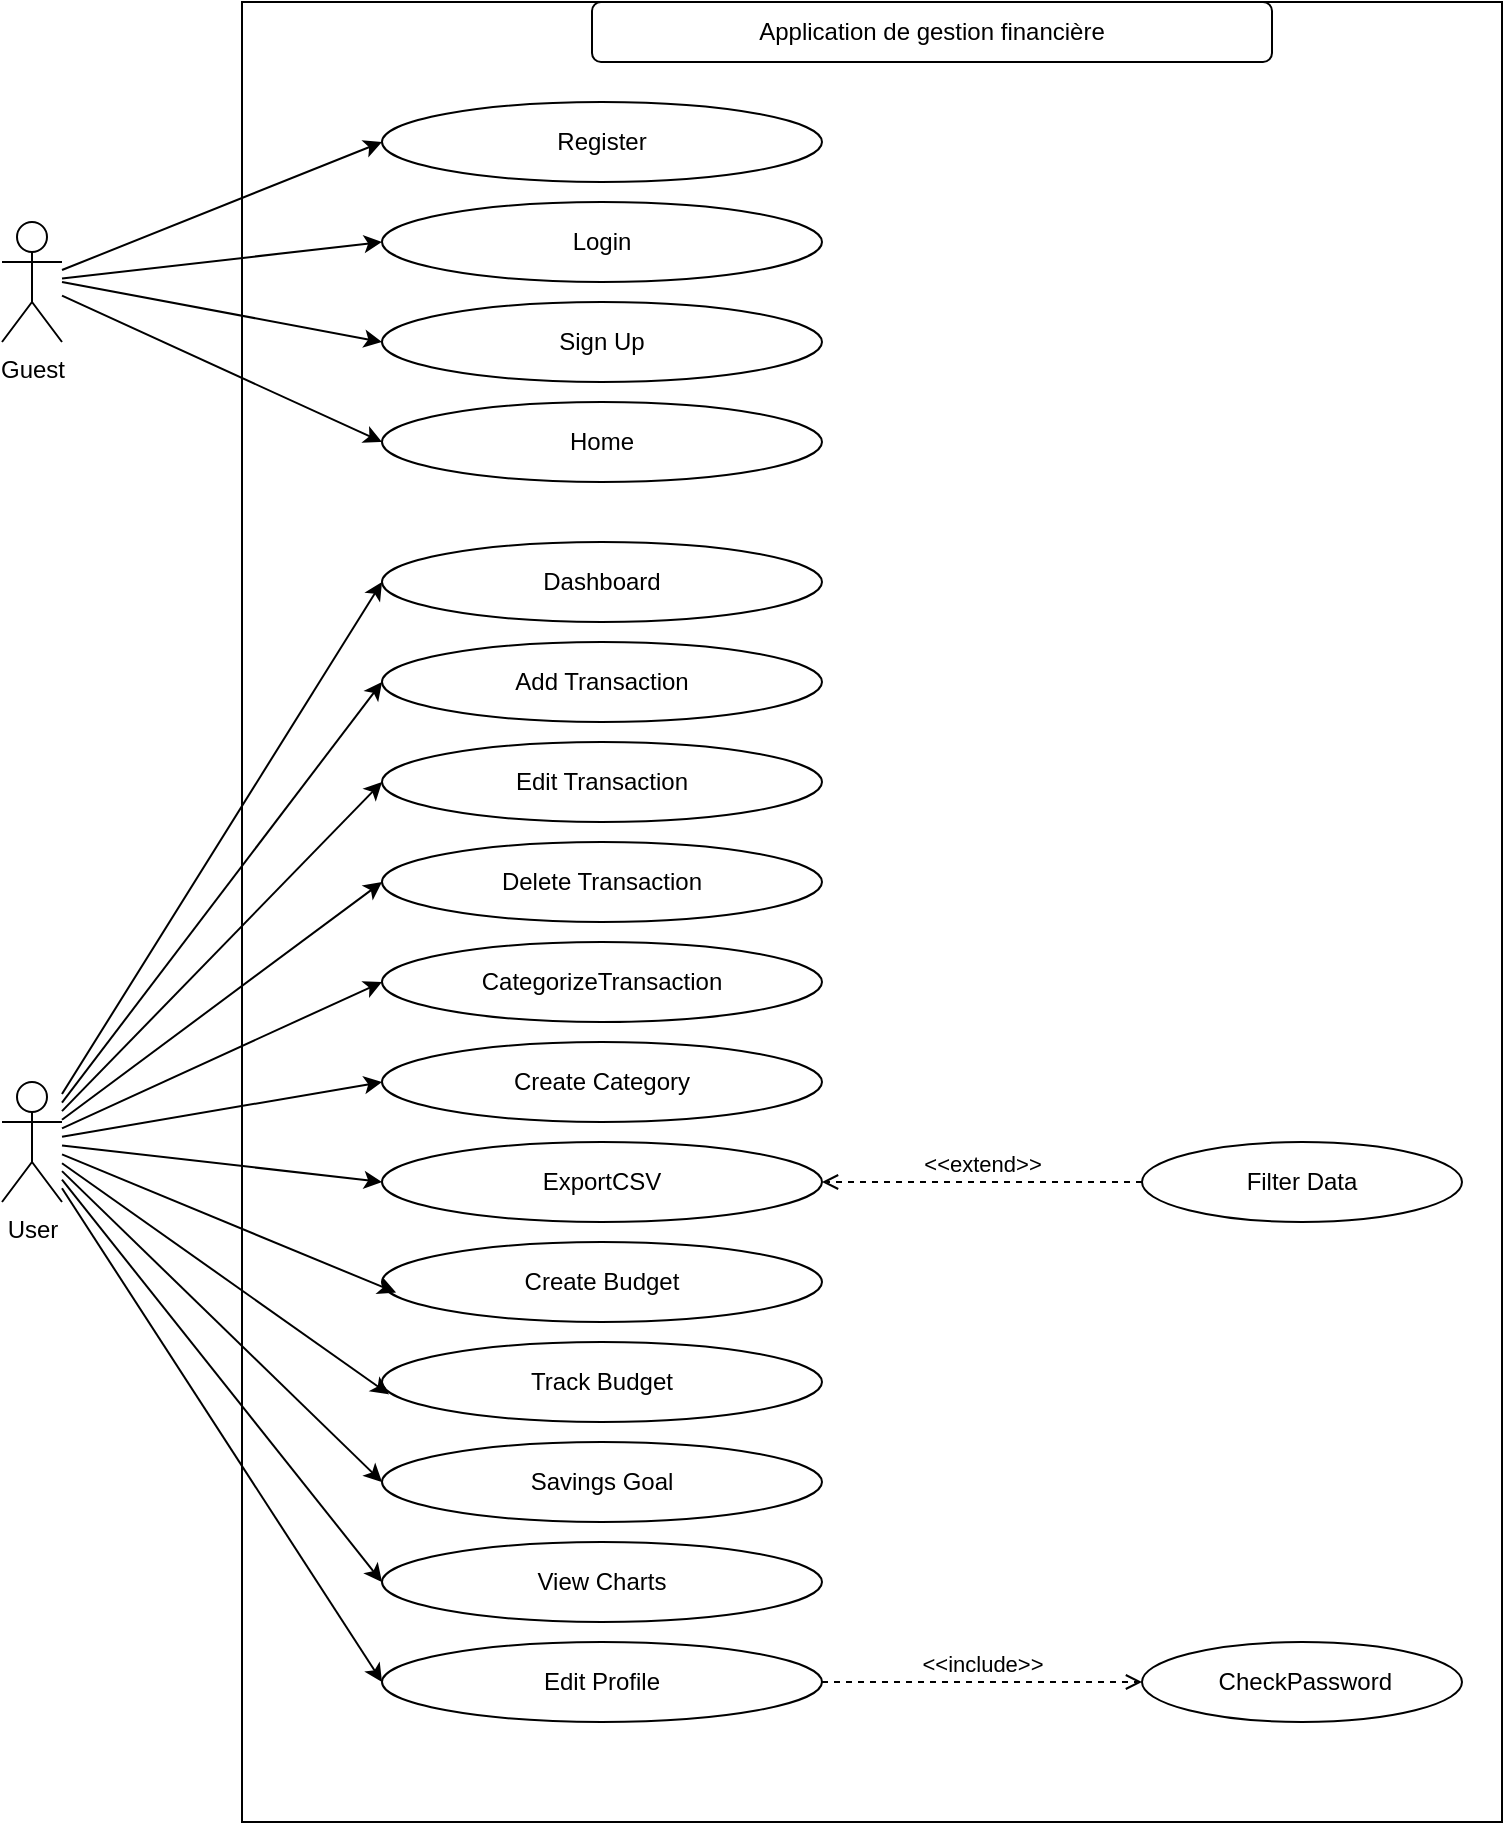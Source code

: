 <mxfile>
    <diagram id="57OExBxEVqMJiefnKhbe" name="Page-1">
        <mxGraphModel dx="1024" dy="750" grid="1" gridSize="10" guides="1" tooltips="1" connect="1" arrows="1" fold="1" page="1" pageScale="1" pageWidth="850" pageHeight="1400" math="0" shadow="0">
            <root>
                <mxCell id="0"/>
                <mxCell id="1" parent="0"/>
                <mxCell id="2" value="" style="rounded=0;whiteSpace=wrap;html=1;" parent="1" vertex="1">
                    <mxGeometry x="170" y="245" width="630" height="910" as="geometry"/>
                </mxCell>
                <mxCell id="3" value="Guest" style="shape=umlActor;verticalLabelPosition=bottom;verticalAlign=top;html=1;outlineConnect=0;" parent="1" vertex="1">
                    <mxGeometry x="50" y="355" width="30" height="60" as="geometry"/>
                </mxCell>
                <mxCell id="156" style="edgeStyle=none;html=1;entryX=0;entryY=0.5;entryDx=0;entryDy=0;" edge="1" parent="1" source="4" target="153">
                    <mxGeometry relative="1" as="geometry">
                        <mxPoint x="100" y="635" as="sourcePoint"/>
                    </mxGeometry>
                </mxCell>
                <mxCell id="170" style="edgeStyle=none;html=1;entryX=0;entryY=0.5;entryDx=0;entryDy=0;" edge="1" parent="1" source="4" target="154">
                    <mxGeometry relative="1" as="geometry"/>
                </mxCell>
                <mxCell id="171" style="edgeStyle=none;html=1;entryX=0;entryY=0.5;entryDx=0;entryDy=0;" edge="1" parent="1" source="4" target="157">
                    <mxGeometry relative="1" as="geometry"/>
                </mxCell>
                <mxCell id="173" style="edgeStyle=none;html=1;entryX=0;entryY=0.5;entryDx=0;entryDy=0;" edge="1" parent="1" source="4" target="159">
                    <mxGeometry relative="1" as="geometry"/>
                </mxCell>
                <mxCell id="174" style="edgeStyle=none;html=1;entryX=0;entryY=0.5;entryDx=0;entryDy=0;" edge="1" parent="1" source="4" target="160">
                    <mxGeometry relative="1" as="geometry"/>
                </mxCell>
                <mxCell id="175" style="edgeStyle=none;html=1;entryX=0;entryY=0.5;entryDx=0;entryDy=0;" edge="1" parent="1" source="4" target="161">
                    <mxGeometry relative="1" as="geometry"/>
                </mxCell>
                <mxCell id="178" style="edgeStyle=none;html=1;entryX=0;entryY=0.5;entryDx=0;entryDy=0;" edge="1" parent="1" source="4" target="165">
                    <mxGeometry relative="1" as="geometry"/>
                </mxCell>
                <mxCell id="179" style="edgeStyle=none;html=1;entryX=0;entryY=0.5;entryDx=0;entryDy=0;" edge="1" parent="1" source="4" target="166">
                    <mxGeometry relative="1" as="geometry"/>
                </mxCell>
                <mxCell id="180" style="edgeStyle=none;html=1;entryX=0;entryY=0.5;entryDx=0;entryDy=0;" edge="1" parent="1" source="4" target="167">
                    <mxGeometry relative="1" as="geometry"/>
                </mxCell>
                <mxCell id="4" value="User" style="shape=umlActor;verticalLabelPosition=bottom;verticalAlign=top;html=1;outlineConnect=0;" parent="1" vertex="1">
                    <mxGeometry x="50" y="785" width="30" height="60" as="geometry"/>
                </mxCell>
                <mxCell id="5" value="Register" style="ellipse;whiteSpace=wrap;html=1;" parent="1" vertex="1">
                    <mxGeometry x="240" y="295" width="220" height="40" as="geometry"/>
                </mxCell>
                <mxCell id="142" value="Login" style="ellipse;whiteSpace=wrap;html=1;" vertex="1" parent="1">
                    <mxGeometry x="240" y="345" width="220" height="40" as="geometry"/>
                </mxCell>
                <mxCell id="143" value="Sign Up" style="ellipse;whiteSpace=wrap;html=1;" vertex="1" parent="1">
                    <mxGeometry x="240" y="395" width="220" height="40" as="geometry"/>
                </mxCell>
                <mxCell id="145" value="Home" style="ellipse;whiteSpace=wrap;html=1;" vertex="1" parent="1">
                    <mxGeometry x="240" y="445" width="220" height="40" as="geometry"/>
                </mxCell>
                <mxCell id="148" value="" style="endArrow=classic;html=1;entryX=0;entryY=0.5;entryDx=0;entryDy=0;" edge="1" parent="1" source="3" target="5">
                    <mxGeometry width="50" height="50" relative="1" as="geometry">
                        <mxPoint x="170" y="515" as="sourcePoint"/>
                        <mxPoint x="220" y="465" as="targetPoint"/>
                    </mxGeometry>
                </mxCell>
                <mxCell id="149" value="" style="endArrow=classic;html=1;entryX=0;entryY=0.5;entryDx=0;entryDy=0;" edge="1" parent="1" source="3" target="142">
                    <mxGeometry width="50" height="50" relative="1" as="geometry">
                        <mxPoint x="110" y="389" as="sourcePoint"/>
                        <mxPoint x="330" y="305" as="targetPoint"/>
                    </mxGeometry>
                </mxCell>
                <mxCell id="150" value="" style="endArrow=classic;html=1;entryX=0;entryY=0.5;entryDx=0;entryDy=0;" edge="1" parent="1" target="143">
                    <mxGeometry width="50" height="50" relative="1" as="geometry">
                        <mxPoint x="80" y="385" as="sourcePoint"/>
                        <mxPoint x="340" y="315" as="targetPoint"/>
                    </mxGeometry>
                </mxCell>
                <mxCell id="151" value="" style="endArrow=classic;html=1;entryX=0;entryY=0.5;entryDx=0;entryDy=0;" edge="1" parent="1" source="3" target="145">
                    <mxGeometry width="50" height="50" relative="1" as="geometry">
                        <mxPoint x="130" y="409" as="sourcePoint"/>
                        <mxPoint x="350" y="325" as="targetPoint"/>
                    </mxGeometry>
                </mxCell>
                <mxCell id="152" value="Application de gestion financière" style="rounded=1;whiteSpace=wrap;html=1;" vertex="1" parent="1">
                    <mxGeometry x="345" y="245" width="340" height="30" as="geometry"/>
                </mxCell>
                <mxCell id="153" value="Dashboard" style="ellipse;whiteSpace=wrap;html=1;" vertex="1" parent="1">
                    <mxGeometry x="240" y="515" width="220" height="40" as="geometry"/>
                </mxCell>
                <mxCell id="154" value="Add Transaction" style="ellipse;whiteSpace=wrap;html=1;" vertex="1" parent="1">
                    <mxGeometry x="240" y="565" width="220" height="40" as="geometry"/>
                </mxCell>
                <mxCell id="157" value="Edit Transaction" style="ellipse;whiteSpace=wrap;html=1;" vertex="1" parent="1">
                    <mxGeometry x="240" y="615" width="220" height="40" as="geometry"/>
                </mxCell>
                <mxCell id="158" value="Delete Transaction" style="ellipse;whiteSpace=wrap;html=1;" vertex="1" parent="1">
                    <mxGeometry x="240" y="665" width="220" height="40" as="geometry"/>
                </mxCell>
                <mxCell id="159" value="CategorizeTransaction" style="ellipse;whiteSpace=wrap;html=1;" vertex="1" parent="1">
                    <mxGeometry x="240" y="715" width="220" height="40" as="geometry"/>
                </mxCell>
                <mxCell id="160" value="Create Category" style="ellipse;whiteSpace=wrap;html=1;" vertex="1" parent="1">
                    <mxGeometry x="240" y="765" width="220" height="40" as="geometry"/>
                </mxCell>
                <mxCell id="161" value="ExportCSV" style="ellipse;whiteSpace=wrap;html=1;" vertex="1" parent="1">
                    <mxGeometry x="240" y="815" width="220" height="40" as="geometry"/>
                </mxCell>
                <mxCell id="162" value="Filter Data" style="ellipse;whiteSpace=wrap;html=1;" vertex="1" parent="1">
                    <mxGeometry x="620" y="815" width="160" height="40" as="geometry"/>
                </mxCell>
                <mxCell id="163" value="Create Budget" style="ellipse;whiteSpace=wrap;html=1;" vertex="1" parent="1">
                    <mxGeometry x="240" y="865" width="220" height="40" as="geometry"/>
                </mxCell>
                <mxCell id="164" value="Track Budget" style="ellipse;whiteSpace=wrap;html=1;" vertex="1" parent="1">
                    <mxGeometry x="240" y="915" width="220" height="40" as="geometry"/>
                </mxCell>
                <mxCell id="165" value="Savings Goal" style="ellipse;whiteSpace=wrap;html=1;" vertex="1" parent="1">
                    <mxGeometry x="240" y="965" width="220" height="40" as="geometry"/>
                </mxCell>
                <mxCell id="166" value="View Charts" style="ellipse;whiteSpace=wrap;html=1;" vertex="1" parent="1">
                    <mxGeometry x="240" y="1015" width="220" height="40" as="geometry"/>
                </mxCell>
                <mxCell id="167" value="Edit Profile" style="ellipse;whiteSpace=wrap;html=1;" vertex="1" parent="1">
                    <mxGeometry x="240" y="1065" width="220" height="40" as="geometry"/>
                </mxCell>
                <mxCell id="169" value="&amp;nbsp;CheckPassword" style="ellipse;whiteSpace=wrap;html=1;" vertex="1" parent="1">
                    <mxGeometry x="620" y="1065" width="160" height="40" as="geometry"/>
                </mxCell>
                <mxCell id="172" style="edgeStyle=none;html=1;entryX=0;entryY=0.5;entryDx=0;entryDy=0;" edge="1" parent="1" source="4" target="158">
                    <mxGeometry relative="1" as="geometry"/>
                </mxCell>
                <mxCell id="176" style="edgeStyle=none;html=1;entryX=0.032;entryY=0.632;entryDx=0;entryDy=0;entryPerimeter=0;" edge="1" parent="1" source="4" target="163">
                    <mxGeometry relative="1" as="geometry"/>
                </mxCell>
                <mxCell id="177" style="edgeStyle=none;html=1;entryX=0.016;entryY=0.655;entryDx=0;entryDy=0;entryPerimeter=0;" edge="1" parent="1" source="4" target="164">
                    <mxGeometry relative="1" as="geometry"/>
                </mxCell>
                <mxCell id="182" value="&amp;lt;&amp;lt;include&amp;gt;&amp;gt;" style="endArrow=open;html=1;rounded=0;align=center;verticalAlign=bottom;dashed=1;endFill=0;labelBackgroundColor=none;exitX=1;exitY=0.5;exitDx=0;exitDy=0;entryX=0;entryY=0.5;entryDx=0;entryDy=0;" edge="1" parent="1" source="167" target="169">
                    <mxGeometry relative="1" as="geometry">
                        <mxPoint x="460" y="1084.55" as="sourcePoint"/>
                        <mxPoint x="620" y="1084.55" as="targetPoint"/>
                    </mxGeometry>
                </mxCell>
                <mxCell id="183" value="" style="resizable=0;html=1;align=center;verticalAlign=top;labelBackgroundColor=none;" connectable="0" vertex="1" parent="182">
                    <mxGeometry relative="1" as="geometry"/>
                </mxCell>
                <mxCell id="184" value="&amp;lt;&amp;lt;extend&amp;gt;&amp;gt;" style="endArrow=open;html=1;rounded=0;align=center;verticalAlign=bottom;dashed=1;endFill=0;labelBackgroundColor=none;exitX=0;exitY=0.5;exitDx=0;exitDy=0;entryX=1;entryY=0.5;entryDx=0;entryDy=0;" edge="1" parent="1" source="162" target="161">
                    <mxGeometry relative="1" as="geometry">
                        <mxPoint x="460" y="834.55" as="sourcePoint"/>
                        <mxPoint x="620" y="834.55" as="targetPoint"/>
                    </mxGeometry>
                </mxCell>
                <mxCell id="185" value="" style="resizable=0;html=1;align=center;verticalAlign=top;labelBackgroundColor=none;" connectable="0" vertex="1" parent="184">
                    <mxGeometry relative="1" as="geometry"/>
                </mxCell>
            </root>
        </mxGraphModel>
    </diagram>
</mxfile>